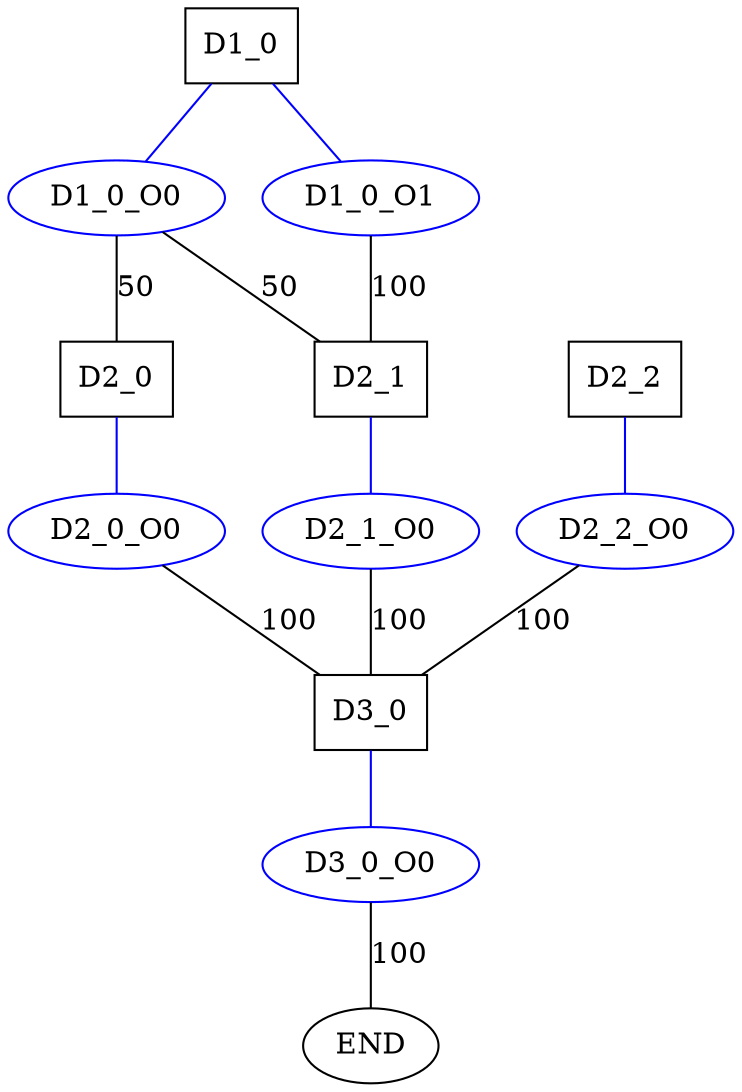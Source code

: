 graph Example_story  {
  size="40,40";
  D1_0 [shape=box];
  D1_0_O0 [color=blue];
  D1_0 -- D1_0_O0 [ color=blue ];
  D1_0_O0 -- D2_0 [ label="50" ];
  D1_0_O0 -- D2_1 [ label="50" ];
  D1_0_O1 [color=blue];
  D1_0 -- D1_0_O1 [ color=blue ];
  D1_0_O1 -- D2_1 [ label="100" ];
  D2_0 [shape=box];
  D2_0_O0 [color=blue];
  D2_0 -- D2_0_O0 [ color=blue ];
  D2_0_O0 -- D3_0 [ label="100" ];
  D2_1 [shape=box];
  D2_1_O0 [color=blue];
  D2_1 -- D2_1_O0 [ color=blue ];
  D2_1_O0 -- D3_0 [ label="100" ];
  D2_2 [shape=box];
  D2_2_O0 [color=blue];
  D2_2 -- D2_2_O0 [ color=blue ];
  D2_2_O0 -- D3_0 [ label="100" ];
  D3_0 [shape=box];
  D3_0_O0 [color=blue];
  D3_0 -- D3_0_O0 [ color=blue ];
  D3_0_O0 -- END [ label="100" ];
}
